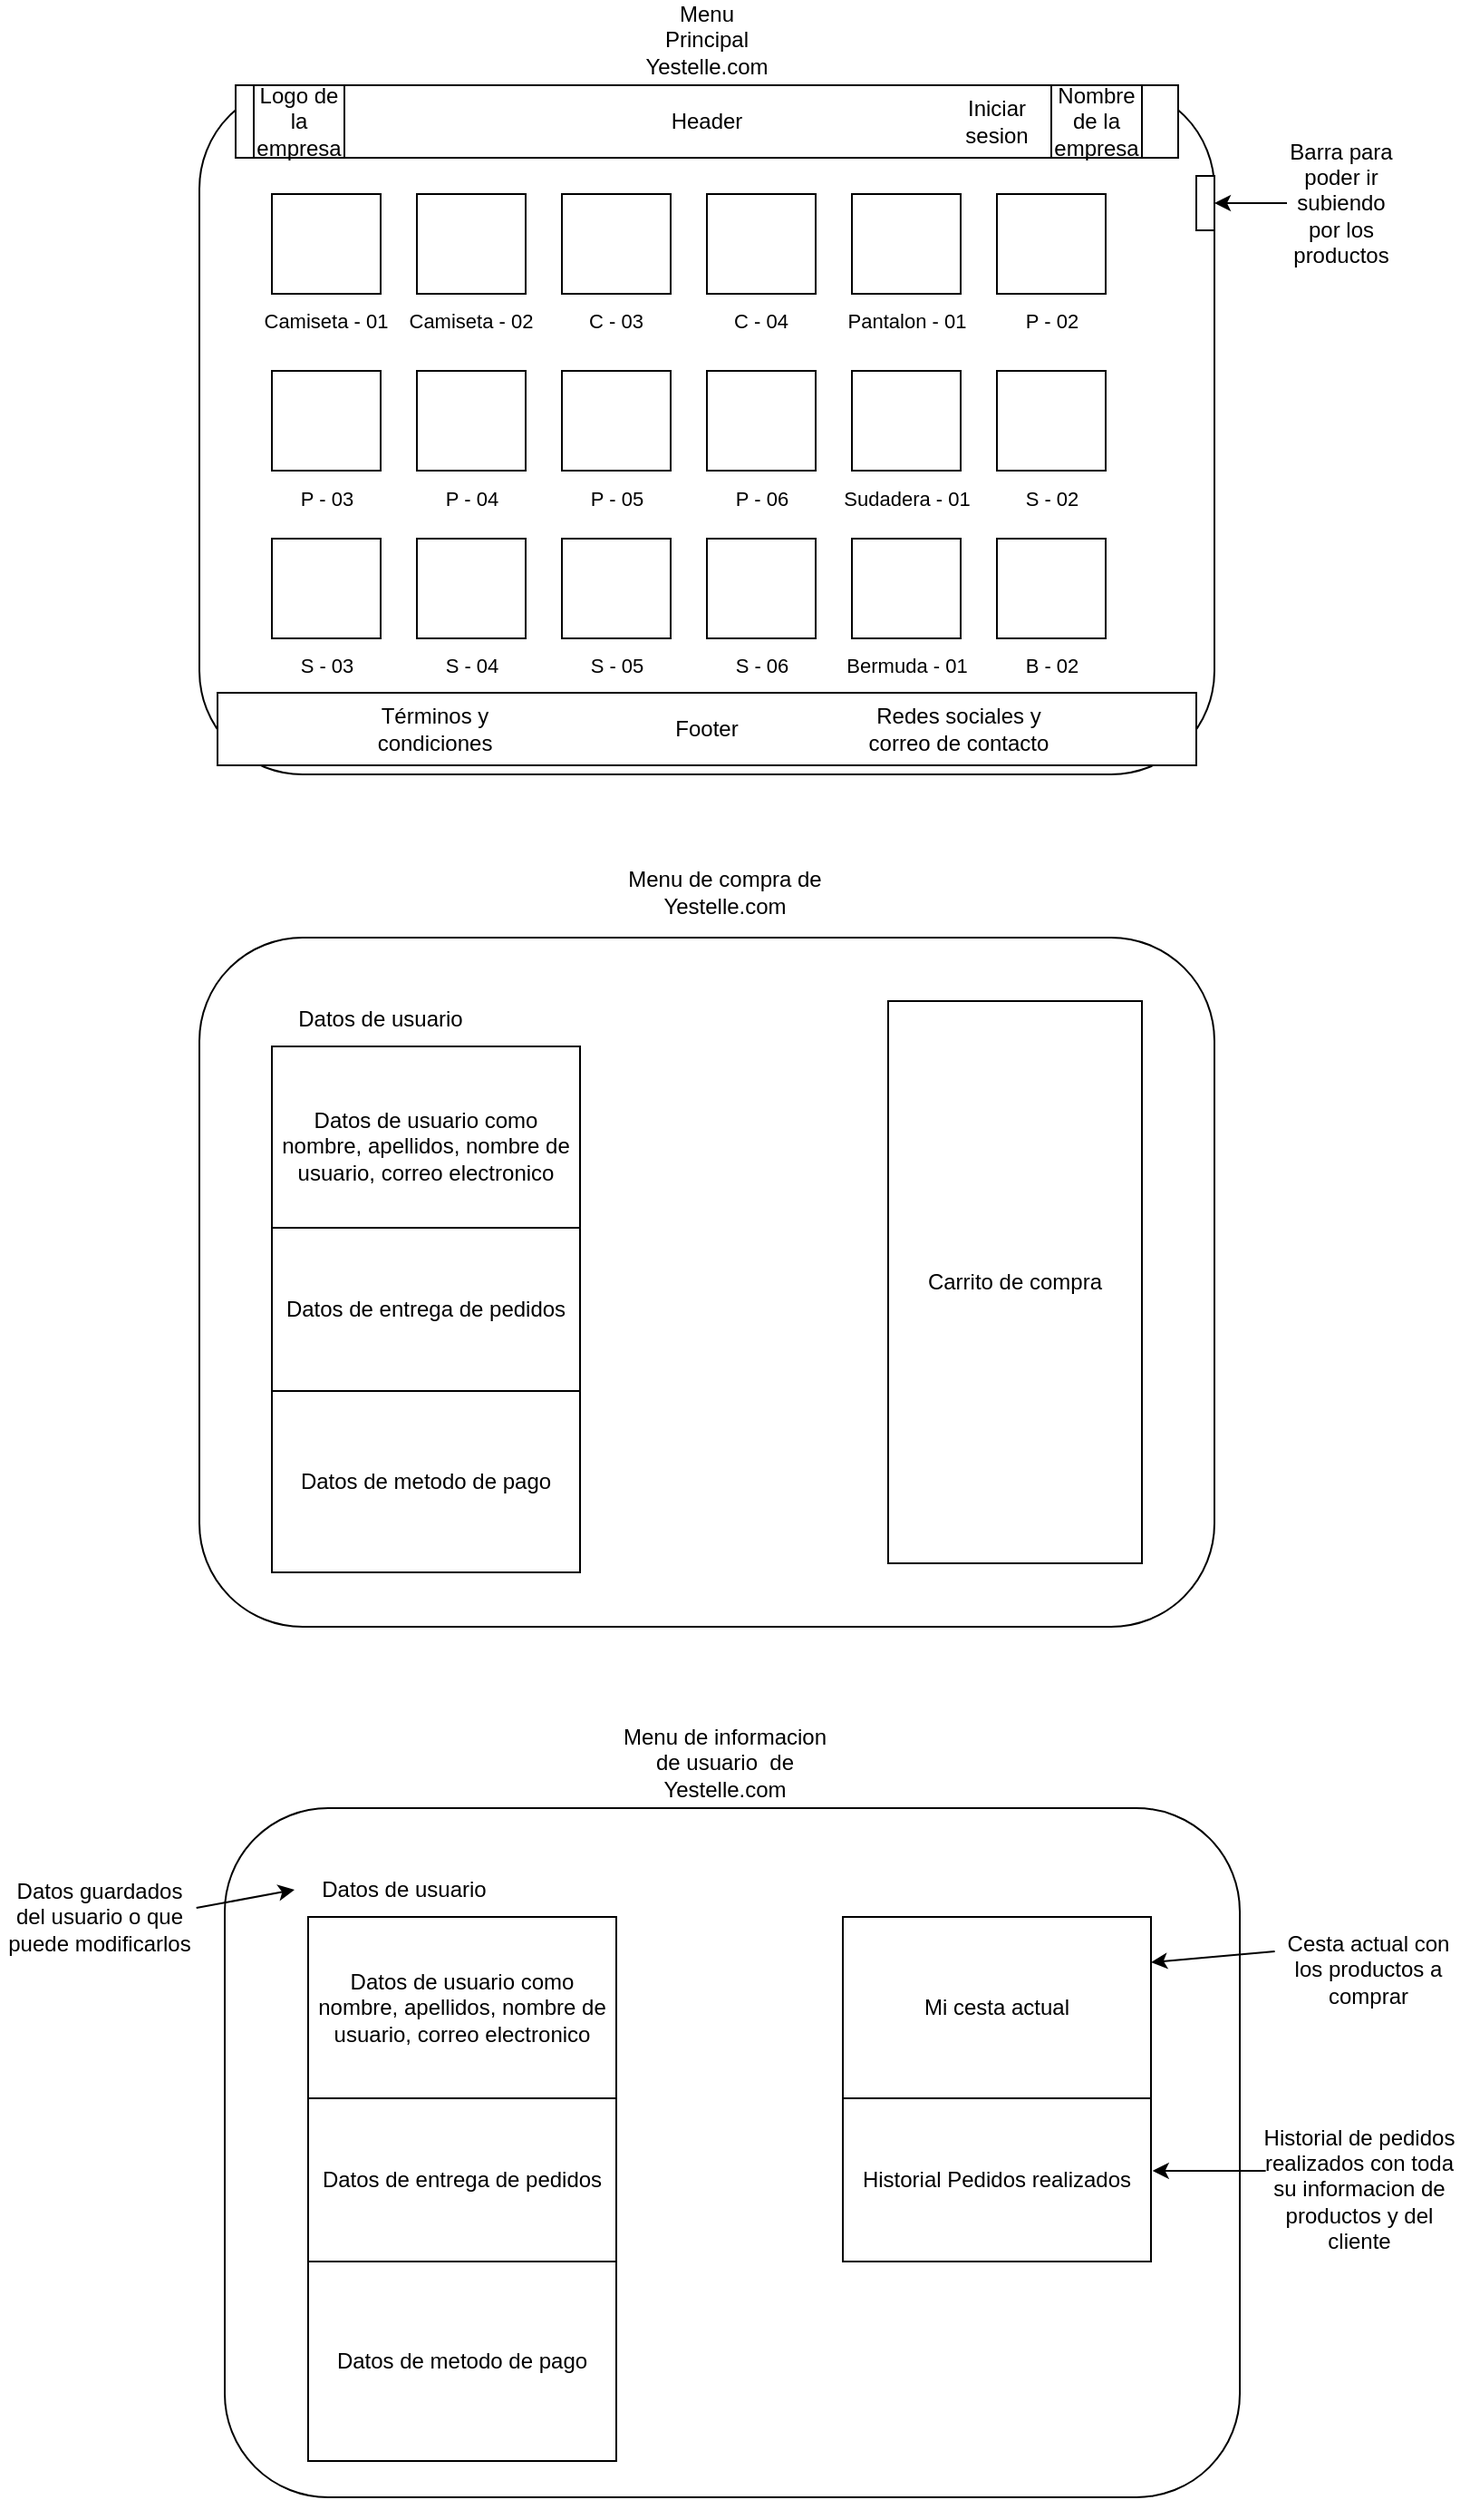 <mxfile version="26.1.1">
  <diagram name="Página-1" id="R-jbFxytgCDVodNDWMoi">
    <mxGraphModel dx="683" dy="351" grid="1" gridSize="10" guides="1" tooltips="1" connect="1" arrows="1" fold="1" page="1" pageScale="1" pageWidth="827" pageHeight="1169" math="0" shadow="0">
      <root>
        <mxCell id="0" />
        <mxCell id="1" parent="0" />
        <mxCell id="QjB1p0HMqk2fWAafDn0P-1" value="" style="rounded=1;whiteSpace=wrap;html=1;" parent="1" vertex="1">
          <mxGeometry x="120" y="180" width="560" height="380" as="geometry" />
        </mxCell>
        <mxCell id="QjB1p0HMqk2fWAafDn0P-2" value="" style="rounded=0;whiteSpace=wrap;html=1;" parent="1" vertex="1">
          <mxGeometry x="160" y="240" width="60" height="55" as="geometry" />
        </mxCell>
        <mxCell id="QjB1p0HMqk2fWAafDn0P-4" value="" style="rounded=0;whiteSpace=wrap;html=1;" parent="1" vertex="1">
          <mxGeometry x="240" y="240" width="60" height="55" as="geometry" />
        </mxCell>
        <mxCell id="QjB1p0HMqk2fWAafDn0P-5" value="" style="rounded=0;whiteSpace=wrap;html=1;" parent="1" vertex="1">
          <mxGeometry x="320" y="240" width="60" height="55" as="geometry" />
        </mxCell>
        <mxCell id="QjB1p0HMqk2fWAafDn0P-6" value="" style="rounded=0;whiteSpace=wrap;html=1;" parent="1" vertex="1">
          <mxGeometry x="400" y="240" width="60" height="55" as="geometry" />
        </mxCell>
        <mxCell id="QjB1p0HMqk2fWAafDn0P-7" value="" style="rounded=0;whiteSpace=wrap;html=1;" parent="1" vertex="1">
          <mxGeometry x="480" y="240" width="60" height="55" as="geometry" />
        </mxCell>
        <mxCell id="QjB1p0HMqk2fWAafDn0P-8" value="" style="rounded=0;whiteSpace=wrap;html=1;" parent="1" vertex="1">
          <mxGeometry x="560" y="240" width="60" height="55" as="geometry" />
        </mxCell>
        <mxCell id="QjB1p0HMqk2fWAafDn0P-9" value="Camiseta - 01" style="text;html=1;align=center;verticalAlign=middle;whiteSpace=wrap;rounded=0;fontSize=11;" parent="1" vertex="1">
          <mxGeometry x="150" y="295" width="80" height="30" as="geometry" />
        </mxCell>
        <mxCell id="QjB1p0HMqk2fWAafDn0P-14" value="Camiseta - 02" style="text;html=1;align=center;verticalAlign=middle;whiteSpace=wrap;rounded=0;fontSize=11;" parent="1" vertex="1">
          <mxGeometry x="230" y="295" width="80" height="30" as="geometry" />
        </mxCell>
        <mxCell id="QjB1p0HMqk2fWAafDn0P-15" value="C - 03" style="text;html=1;align=center;verticalAlign=middle;whiteSpace=wrap;rounded=0;fontSize=11;" parent="1" vertex="1">
          <mxGeometry x="315" y="295" width="70" height="30" as="geometry" />
        </mxCell>
        <mxCell id="QjB1p0HMqk2fWAafDn0P-16" value="C - 04" style="text;html=1;align=center;verticalAlign=middle;whiteSpace=wrap;rounded=0;fontSize=11;" parent="1" vertex="1">
          <mxGeometry x="395" y="295" width="70" height="30" as="geometry" />
        </mxCell>
        <mxCell id="QjB1p0HMqk2fWAafDn0P-17" value="Pantalon - 01" style="text;html=1;align=center;verticalAlign=middle;whiteSpace=wrap;rounded=0;fontSize=11;" parent="1" vertex="1">
          <mxGeometry x="472.5" y="295" width="75" height="30" as="geometry" />
        </mxCell>
        <mxCell id="QjB1p0HMqk2fWAafDn0P-18" value="P - 02" style="text;html=1;align=center;verticalAlign=middle;whiteSpace=wrap;rounded=0;fontSize=11;" parent="1" vertex="1">
          <mxGeometry x="552.5" y="295" width="75" height="30" as="geometry" />
        </mxCell>
        <mxCell id="QjB1p0HMqk2fWAafDn0P-19" value="" style="rounded=0;whiteSpace=wrap;html=1;" parent="1" vertex="1">
          <mxGeometry x="160" y="337.5" width="60" height="55" as="geometry" />
        </mxCell>
        <mxCell id="QjB1p0HMqk2fWAafDn0P-20" value="P - 03" style="text;html=1;align=center;verticalAlign=middle;whiteSpace=wrap;rounded=0;fontSize=11;" parent="1" vertex="1">
          <mxGeometry x="152.5" y="392.5" width="75" height="30" as="geometry" />
        </mxCell>
        <mxCell id="QjB1p0HMqk2fWAafDn0P-21" value="" style="rounded=0;whiteSpace=wrap;html=1;" parent="1" vertex="1">
          <mxGeometry x="240" y="337.5" width="60" height="55" as="geometry" />
        </mxCell>
        <mxCell id="QjB1p0HMqk2fWAafDn0P-22" value="P - 04" style="text;html=1;align=center;verticalAlign=middle;whiteSpace=wrap;rounded=0;fontSize=11;" parent="1" vertex="1">
          <mxGeometry x="232.5" y="392.5" width="75" height="30" as="geometry" />
        </mxCell>
        <mxCell id="QjB1p0HMqk2fWAafDn0P-23" value="" style="rounded=0;whiteSpace=wrap;html=1;" parent="1" vertex="1">
          <mxGeometry x="320" y="337.5" width="60" height="55" as="geometry" />
        </mxCell>
        <mxCell id="QjB1p0HMqk2fWAafDn0P-24" value="P - 05" style="text;html=1;align=center;verticalAlign=middle;whiteSpace=wrap;rounded=0;fontSize=11;" parent="1" vertex="1">
          <mxGeometry x="312.5" y="392.5" width="75" height="30" as="geometry" />
        </mxCell>
        <mxCell id="QjB1p0HMqk2fWAafDn0P-25" value="" style="rounded=0;whiteSpace=wrap;html=1;" parent="1" vertex="1">
          <mxGeometry x="400" y="337.5" width="60" height="55" as="geometry" />
        </mxCell>
        <mxCell id="QjB1p0HMqk2fWAafDn0P-26" value="P - 06" style="text;html=1;align=center;verticalAlign=middle;whiteSpace=wrap;rounded=0;fontSize=11;" parent="1" vertex="1">
          <mxGeometry x="392.5" y="392.5" width="75" height="30" as="geometry" />
        </mxCell>
        <mxCell id="QjB1p0HMqk2fWAafDn0P-27" value="" style="rounded=0;whiteSpace=wrap;html=1;" parent="1" vertex="1">
          <mxGeometry x="480" y="337.5" width="60" height="55" as="geometry" />
        </mxCell>
        <mxCell id="QjB1p0HMqk2fWAafDn0P-28" value="Sudadera - 01" style="text;html=1;align=center;verticalAlign=middle;whiteSpace=wrap;rounded=0;fontSize=11;" parent="1" vertex="1">
          <mxGeometry x="472.5" y="392.5" width="75" height="30" as="geometry" />
        </mxCell>
        <mxCell id="QjB1p0HMqk2fWAafDn0P-29" value="" style="rounded=0;whiteSpace=wrap;html=1;" parent="1" vertex="1">
          <mxGeometry x="560" y="337.5" width="60" height="55" as="geometry" />
        </mxCell>
        <mxCell id="QjB1p0HMqk2fWAafDn0P-30" value="S - 02" style="text;html=1;align=center;verticalAlign=middle;whiteSpace=wrap;rounded=0;fontSize=11;" parent="1" vertex="1">
          <mxGeometry x="552.5" y="392.5" width="75" height="30" as="geometry" />
        </mxCell>
        <mxCell id="QjB1p0HMqk2fWAafDn0P-31" value="" style="rounded=0;whiteSpace=wrap;html=1;" parent="1" vertex="1">
          <mxGeometry x="160" y="430" width="60" height="55" as="geometry" />
        </mxCell>
        <mxCell id="QjB1p0HMqk2fWAafDn0P-32" value="S - 03" style="text;html=1;align=center;verticalAlign=middle;whiteSpace=wrap;rounded=0;fontSize=11;" parent="1" vertex="1">
          <mxGeometry x="152.5" y="485" width="75" height="30" as="geometry" />
        </mxCell>
        <mxCell id="QjB1p0HMqk2fWAafDn0P-33" value="" style="rounded=0;whiteSpace=wrap;html=1;" parent="1" vertex="1">
          <mxGeometry x="240" y="430" width="60" height="55" as="geometry" />
        </mxCell>
        <mxCell id="QjB1p0HMqk2fWAafDn0P-35" value="" style="rounded=0;whiteSpace=wrap;html=1;" parent="1" vertex="1">
          <mxGeometry x="320" y="430" width="60" height="55" as="geometry" />
        </mxCell>
        <mxCell id="QjB1p0HMqk2fWAafDn0P-36" value="S - 04" style="text;html=1;align=center;verticalAlign=middle;whiteSpace=wrap;rounded=0;fontSize=11;" parent="1" vertex="1">
          <mxGeometry x="232.5" y="485" width="75" height="30" as="geometry" />
        </mxCell>
        <mxCell id="QjB1p0HMqk2fWAafDn0P-39" value="" style="rounded=0;whiteSpace=wrap;html=1;" parent="1" vertex="1">
          <mxGeometry x="400" y="430" width="60" height="55" as="geometry" />
        </mxCell>
        <mxCell id="QjB1p0HMqk2fWAafDn0P-40" value="S - 05" style="text;html=1;align=center;verticalAlign=middle;whiteSpace=wrap;rounded=0;fontSize=11;" parent="1" vertex="1">
          <mxGeometry x="312.5" y="485" width="75" height="30" as="geometry" />
        </mxCell>
        <mxCell id="QjB1p0HMqk2fWAafDn0P-41" value="" style="rounded=0;whiteSpace=wrap;html=1;" parent="1" vertex="1">
          <mxGeometry x="480" y="430" width="60" height="55" as="geometry" />
        </mxCell>
        <mxCell id="QjB1p0HMqk2fWAafDn0P-42" value="Bermuda - 01" style="text;html=1;align=center;verticalAlign=middle;whiteSpace=wrap;rounded=0;fontSize=11;" parent="1" vertex="1">
          <mxGeometry x="472.5" y="485" width="75" height="30" as="geometry" />
        </mxCell>
        <mxCell id="QjB1p0HMqk2fWAafDn0P-43" value="" style="rounded=0;whiteSpace=wrap;html=1;" parent="1" vertex="1">
          <mxGeometry x="560" y="430" width="60" height="55" as="geometry" />
        </mxCell>
        <mxCell id="QjB1p0HMqk2fWAafDn0P-44" value="B - 02" style="text;html=1;align=center;verticalAlign=middle;whiteSpace=wrap;rounded=0;fontSize=11;" parent="1" vertex="1">
          <mxGeometry x="552.5" y="485" width="75" height="30" as="geometry" />
        </mxCell>
        <mxCell id="QjB1p0HMqk2fWAafDn0P-45" value="Footer" style="rounded=0;whiteSpace=wrap;html=1;" parent="1" vertex="1">
          <mxGeometry x="130" y="515" width="540" height="40" as="geometry" />
        </mxCell>
        <mxCell id="QjB1p0HMqk2fWAafDn0P-46" value="Redes sociales y correo de contacto" style="text;html=1;align=center;verticalAlign=middle;whiteSpace=wrap;rounded=0;" parent="1" vertex="1">
          <mxGeometry x="480" y="520" width="118" height="30" as="geometry" />
        </mxCell>
        <mxCell id="QjB1p0HMqk2fWAafDn0P-47" value="Términos y condiciones" style="text;html=1;align=center;verticalAlign=middle;whiteSpace=wrap;rounded=0;" parent="1" vertex="1">
          <mxGeometry x="220" y="520" width="60" height="30" as="geometry" />
        </mxCell>
        <mxCell id="QjB1p0HMqk2fWAafDn0P-48" value="Header" style="rounded=0;whiteSpace=wrap;html=1;" parent="1" vertex="1">
          <mxGeometry x="140" y="180" width="520" height="40" as="geometry" />
        </mxCell>
        <mxCell id="QjB1p0HMqk2fWAafDn0P-49" value="Logo de la empresa" style="rounded=0;whiteSpace=wrap;html=1;" parent="1" vertex="1">
          <mxGeometry x="150" y="180" width="50" height="40" as="geometry" />
        </mxCell>
        <mxCell id="QjB1p0HMqk2fWAafDn0P-50" value="Nombre de la empresa" style="rounded=0;whiteSpace=wrap;html=1;" parent="1" vertex="1">
          <mxGeometry x="590" y="180" width="50" height="40" as="geometry" />
        </mxCell>
        <mxCell id="QjB1p0HMqk2fWAafDn0P-51" value="" style="rounded=0;whiteSpace=wrap;html=1;" parent="1" vertex="1">
          <mxGeometry x="670" y="230" width="10" height="30" as="geometry" />
        </mxCell>
        <mxCell id="QjB1p0HMqk2fWAafDn0P-52" value="" style="endArrow=classic;html=1;rounded=0;entryX=1;entryY=0.5;entryDx=0;entryDy=0;" parent="1" target="QjB1p0HMqk2fWAafDn0P-51" edge="1">
          <mxGeometry width="50" height="50" relative="1" as="geometry">
            <mxPoint x="720" y="245" as="sourcePoint" />
            <mxPoint x="750" y="210" as="targetPoint" />
          </mxGeometry>
        </mxCell>
        <mxCell id="QjB1p0HMqk2fWAafDn0P-53" value="Barra para poder ir subiendo por los productos" style="text;html=1;align=center;verticalAlign=middle;whiteSpace=wrap;rounded=0;" parent="1" vertex="1">
          <mxGeometry x="720" y="230" width="60" height="30" as="geometry" />
        </mxCell>
        <mxCell id="QjB1p0HMqk2fWAafDn0P-54" value="Iniciar sesion" style="text;html=1;align=center;verticalAlign=middle;whiteSpace=wrap;rounded=0;" parent="1" vertex="1">
          <mxGeometry x="530" y="185" width="60" height="30" as="geometry" />
        </mxCell>
        <mxCell id="QjB1p0HMqk2fWAafDn0P-55" value="" style="rounded=1;whiteSpace=wrap;html=1;" parent="1" vertex="1">
          <mxGeometry x="120" y="650" width="560" height="380" as="geometry" />
        </mxCell>
        <mxCell id="QjB1p0HMqk2fWAafDn0P-56" value="Menu Principal Yestelle.com" style="text;html=1;align=center;verticalAlign=middle;whiteSpace=wrap;rounded=0;" parent="1" vertex="1">
          <mxGeometry x="370" y="140" width="60" height="30" as="geometry" />
        </mxCell>
        <mxCell id="QjB1p0HMqk2fWAafDn0P-57" value="Menu de compra de&lt;div&gt;Yestelle.com&lt;/div&gt;" style="text;html=1;align=center;verticalAlign=middle;whiteSpace=wrap;rounded=0;" parent="1" vertex="1">
          <mxGeometry x="350" y="610" width="120" height="30" as="geometry" />
        </mxCell>
        <mxCell id="QjB1p0HMqk2fWAafDn0P-58" value="Datos de usuario" style="text;html=1;align=center;verticalAlign=middle;whiteSpace=wrap;rounded=0;" parent="1" vertex="1">
          <mxGeometry x="160" y="680" width="120" height="30" as="geometry" />
        </mxCell>
        <mxCell id="QjB1p0HMqk2fWAafDn0P-60" value="Datos de usuario como nombre, apellidos, nombre de usuario, correo electronico" style="rounded=0;whiteSpace=wrap;html=1;" parent="1" vertex="1">
          <mxGeometry x="160" y="710" width="170" height="110" as="geometry" />
        </mxCell>
        <mxCell id="QjB1p0HMqk2fWAafDn0P-61" value="Datos de entrega de pedidos" style="rounded=0;whiteSpace=wrap;html=1;" parent="1" vertex="1">
          <mxGeometry x="160" y="810" width="170" height="90" as="geometry" />
        </mxCell>
        <mxCell id="QjB1p0HMqk2fWAafDn0P-62" value="Carrito de compra" style="rounded=0;whiteSpace=wrap;html=1;" parent="1" vertex="1">
          <mxGeometry x="500" y="685" width="140" height="310" as="geometry" />
        </mxCell>
        <mxCell id="QjB1p0HMqk2fWAafDn0P-63" value="Datos de metodo de pago" style="rounded=0;whiteSpace=wrap;html=1;" parent="1" vertex="1">
          <mxGeometry x="160" y="900" width="170" height="100" as="geometry" />
        </mxCell>
        <mxCell id="QjB1p0HMqk2fWAafDn0P-64" value="Menu de informacion de usuario&amp;nbsp; de&lt;div&gt;Yestelle.com&lt;/div&gt;" style="text;html=1;align=center;verticalAlign=middle;whiteSpace=wrap;rounded=0;" parent="1" vertex="1">
          <mxGeometry x="350" y="1090" width="120" height="30" as="geometry" />
        </mxCell>
        <mxCell id="QjB1p0HMqk2fWAafDn0P-65" value="" style="rounded=1;whiteSpace=wrap;html=1;" parent="1" vertex="1">
          <mxGeometry x="134" y="1130" width="560" height="380" as="geometry" />
        </mxCell>
        <mxCell id="QjB1p0HMqk2fWAafDn0P-66" value="Datos de usuario" style="text;html=1;align=center;verticalAlign=middle;whiteSpace=wrap;rounded=0;" parent="1" vertex="1">
          <mxGeometry x="172.5" y="1160" width="120" height="30" as="geometry" />
        </mxCell>
        <mxCell id="QjB1p0HMqk2fWAafDn0P-67" value="Datos de usuario como nombre, apellidos, nombre de usuario, correo electronico" style="rounded=0;whiteSpace=wrap;html=1;" parent="1" vertex="1">
          <mxGeometry x="180" y="1190" width="170" height="100" as="geometry" />
        </mxCell>
        <mxCell id="QjB1p0HMqk2fWAafDn0P-68" value="Datos de entrega de pedidos" style="rounded=0;whiteSpace=wrap;html=1;" parent="1" vertex="1">
          <mxGeometry x="180" y="1290" width="170" height="90" as="geometry" />
        </mxCell>
        <mxCell id="QjB1p0HMqk2fWAafDn0P-69" value="Datos de metodo de pago" style="rounded=0;whiteSpace=wrap;html=1;" parent="1" vertex="1">
          <mxGeometry x="180" y="1380" width="170" height="110" as="geometry" />
        </mxCell>
        <mxCell id="QjB1p0HMqk2fWAafDn0P-70" value="Historial Pedidos realizados" style="rounded=0;whiteSpace=wrap;html=1;" parent="1" vertex="1">
          <mxGeometry x="475" y="1290" width="170" height="90" as="geometry" />
        </mxCell>
        <mxCell id="QjB1p0HMqk2fWAafDn0P-72" value="Mi cesta actual" style="rounded=0;whiteSpace=wrap;html=1;" parent="1" vertex="1">
          <mxGeometry x="475" y="1190" width="170" height="100" as="geometry" />
        </mxCell>
        <mxCell id="QjB1p0HMqk2fWAafDn0P-73" value="" style="endArrow=classic;html=1;rounded=0;entryX=0;entryY=0.5;entryDx=0;entryDy=0;exitX=0.985;exitY=0.45;exitDx=0;exitDy=0;exitPerimeter=0;" parent="1" source="QjB1p0HMqk2fWAafDn0P-74" target="QjB1p0HMqk2fWAafDn0P-66" edge="1">
          <mxGeometry width="50" height="50" relative="1" as="geometry">
            <mxPoint x="100" y="1200" as="sourcePoint" />
            <mxPoint x="90" y="1350" as="targetPoint" />
          </mxGeometry>
        </mxCell>
        <mxCell id="QjB1p0HMqk2fWAafDn0P-74" value="Datos guardados del usuario o que puede modificarlos" style="text;html=1;align=center;verticalAlign=middle;whiteSpace=wrap;rounded=0;" parent="1" vertex="1">
          <mxGeometry x="10" y="1140" width="110" height="100" as="geometry" />
        </mxCell>
        <mxCell id="QjB1p0HMqk2fWAafDn0P-75" value="Cesta actual con los productos a comprar" style="text;html=1;align=center;verticalAlign=middle;whiteSpace=wrap;rounded=0;" parent="1" vertex="1">
          <mxGeometry x="710" y="1169" width="110" height="100" as="geometry" />
        </mxCell>
        <mxCell id="QjB1p0HMqk2fWAafDn0P-76" value="" style="endArrow=classic;html=1;rounded=0;entryX=1;entryY=0.25;entryDx=0;entryDy=0;exitX=0.03;exitY=0.4;exitDx=0;exitDy=0;exitPerimeter=0;" parent="1" source="QjB1p0HMqk2fWAafDn0P-75" target="QjB1p0HMqk2fWAafDn0P-72" edge="1">
          <mxGeometry width="50" height="50" relative="1" as="geometry">
            <mxPoint x="128" y="1205" as="sourcePoint" />
            <mxPoint x="183" y="1185" as="targetPoint" />
          </mxGeometry>
        </mxCell>
        <mxCell id="QjB1p0HMqk2fWAafDn0P-77" value="Historial de pedidos realizados con toda su informacion de productos y del cliente" style="text;html=1;align=center;verticalAlign=middle;whiteSpace=wrap;rounded=0;" parent="1" vertex="1">
          <mxGeometry x="705" y="1290" width="110" height="100" as="geometry" />
        </mxCell>
        <mxCell id="QjB1p0HMqk2fWAafDn0P-78" value="" style="endArrow=classic;html=1;rounded=0;entryX=1.005;entryY=0.444;entryDx=0;entryDy=0;exitX=0.03;exitY=0.4;exitDx=0;exitDy=0;exitPerimeter=0;entryPerimeter=0;" parent="1" source="QjB1p0HMqk2fWAafDn0P-77" target="QjB1p0HMqk2fWAafDn0P-70" edge="1">
          <mxGeometry width="50" height="50" relative="1" as="geometry">
            <mxPoint x="123" y="1316" as="sourcePoint" />
            <mxPoint x="640" y="1326" as="targetPoint" />
          </mxGeometry>
        </mxCell>
        <mxCell id="BKozEo9C1u3iooL1VHfd-1" value="S - 06" style="text;html=1;align=center;verticalAlign=middle;whiteSpace=wrap;rounded=0;fontSize=11;" vertex="1" parent="1">
          <mxGeometry x="392.5" y="485" width="75" height="30" as="geometry" />
        </mxCell>
      </root>
    </mxGraphModel>
  </diagram>
</mxfile>
